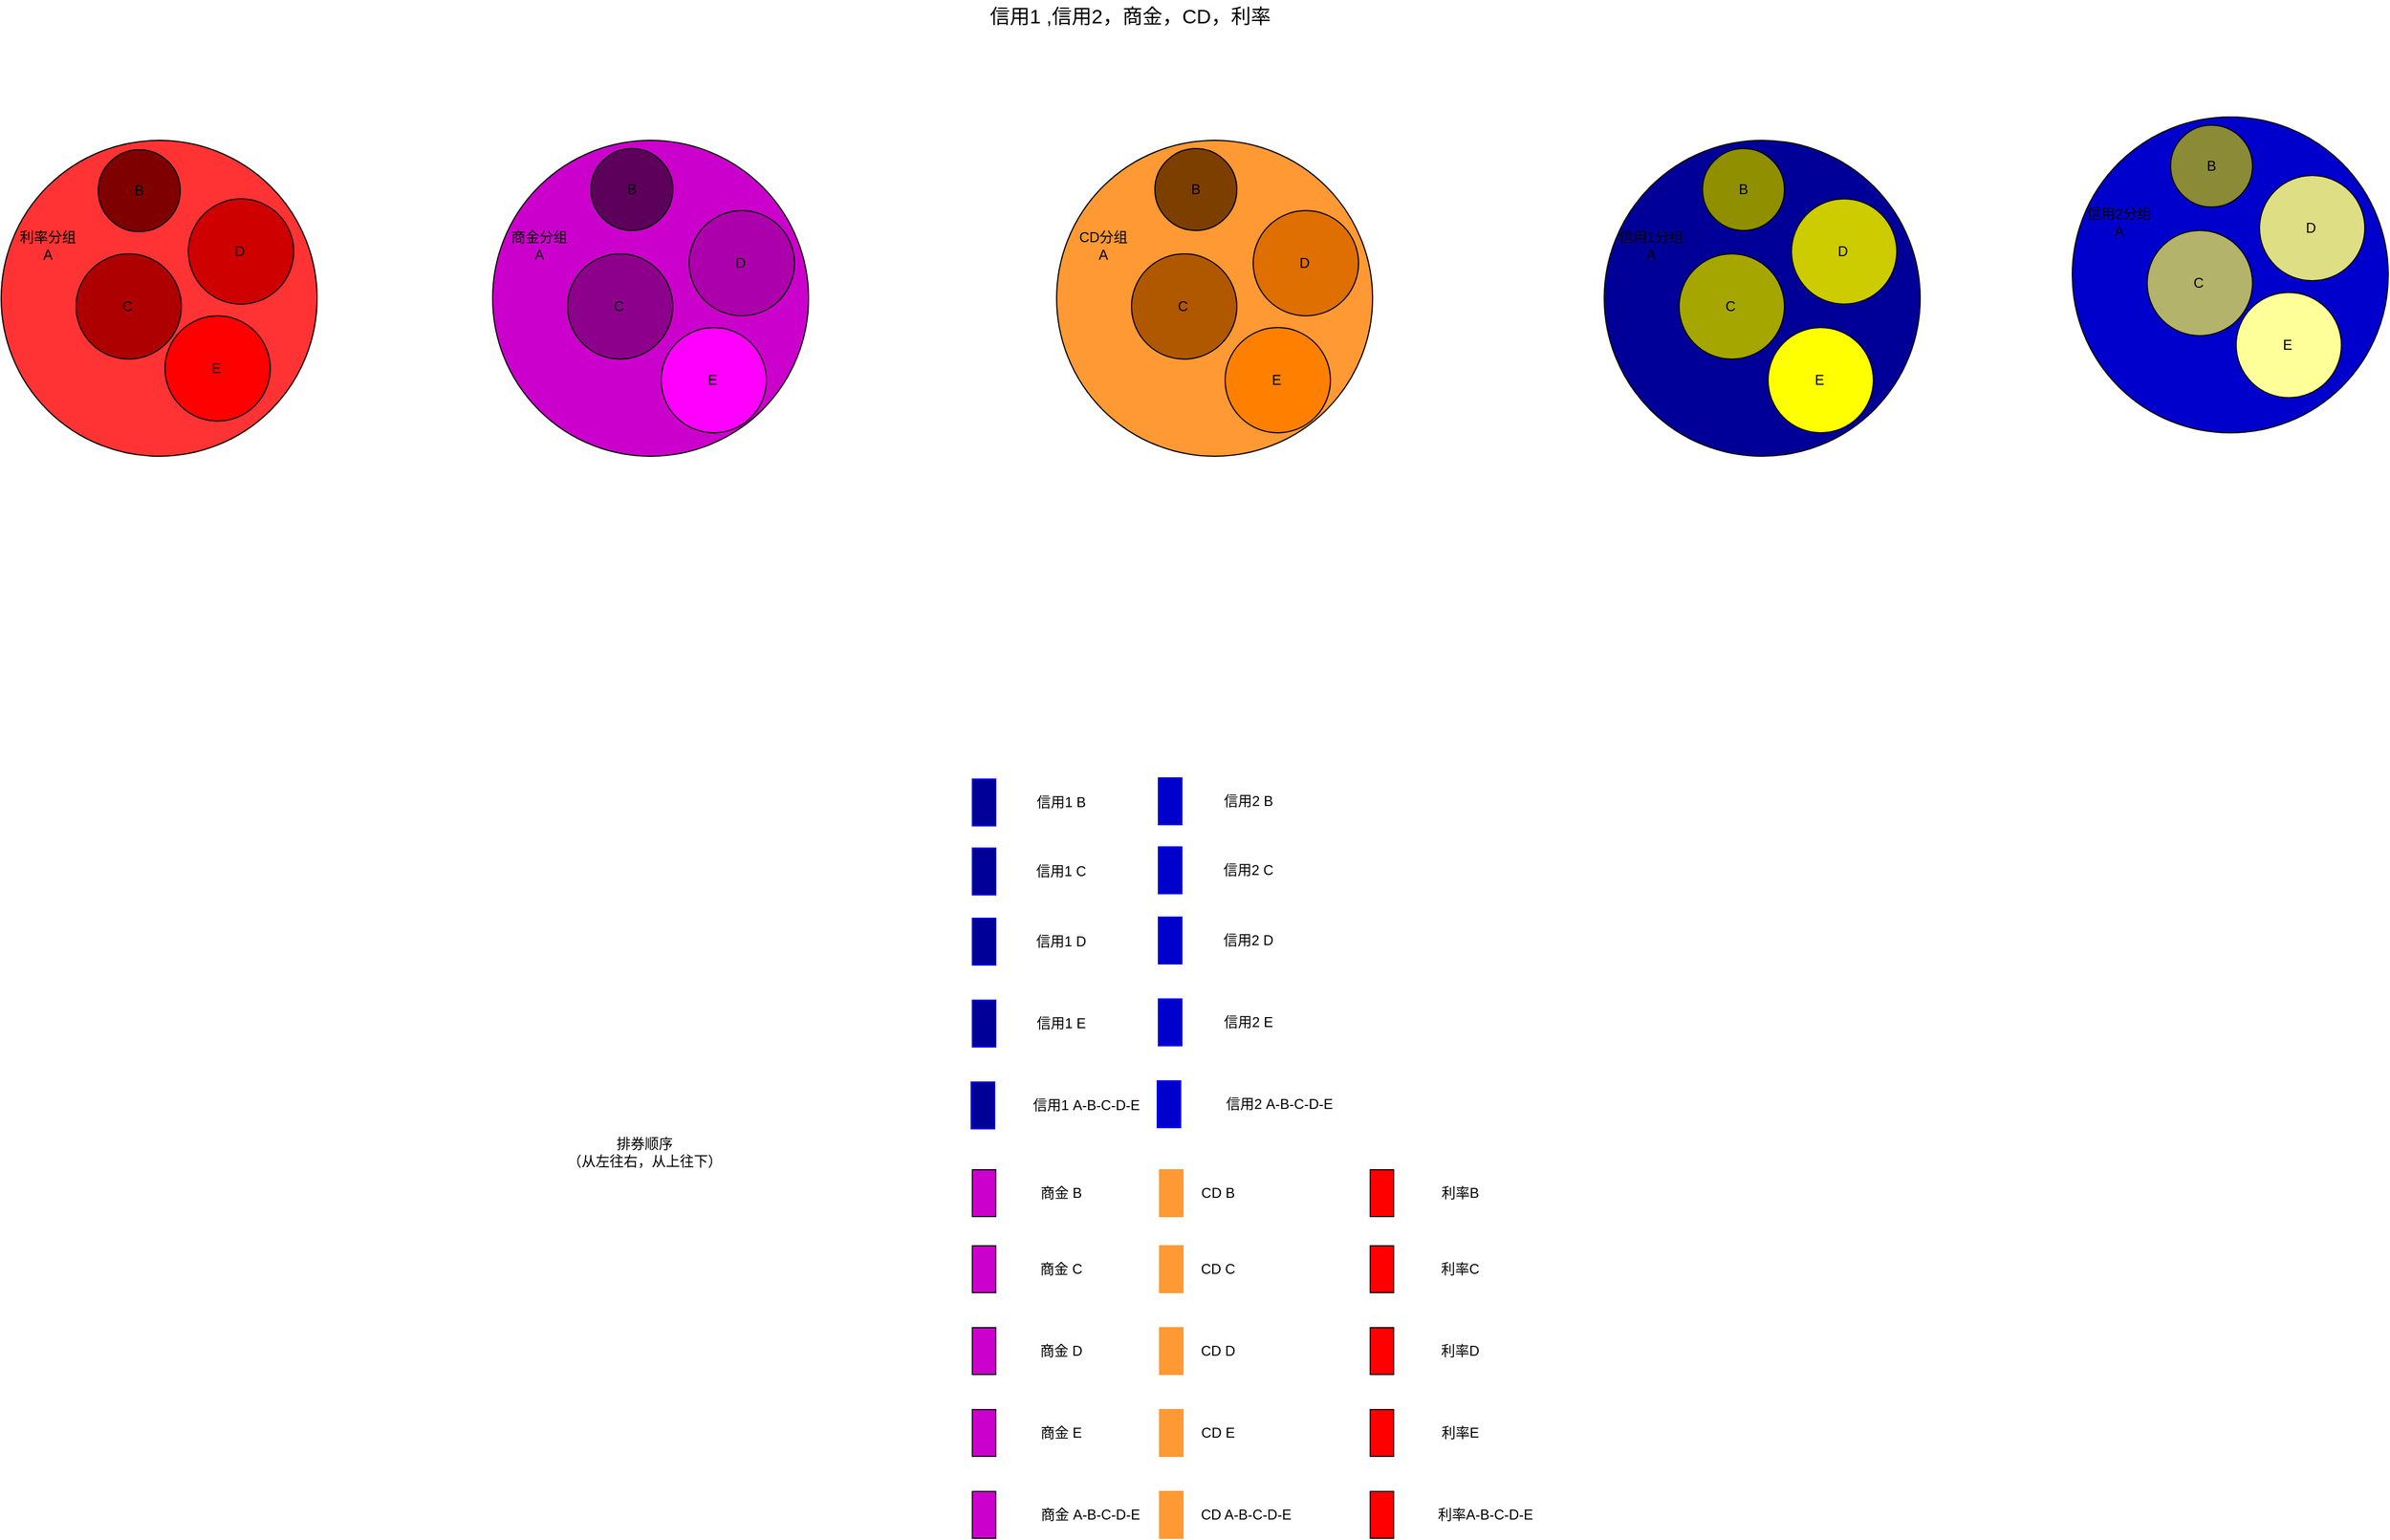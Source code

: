 <mxfile version="24.4.4" type="github">
  <diagram name="Page-1" id="cuxniRh0S-XcieH1EGRX">
    <mxGraphModel dx="2665" dy="2169" grid="1" gridSize="10" guides="1" tooltips="1" connect="1" arrows="1" fold="1" page="1" pageScale="1" pageWidth="827" pageHeight="1169" math="0" shadow="0">
      <root>
        <mxCell id="0" />
        <mxCell id="1" parent="0" />
        <mxCell id="pzeU2sRxU3IxJTgZdXs2-1" value="" style="ellipse;whiteSpace=wrap;html=1;aspect=fixed;fillColor=#FF3333;" parent="1" vertex="1">
          <mxGeometry x="-450" y="40" width="270" height="270" as="geometry" />
        </mxCell>
        <mxCell id="pzeU2sRxU3IxJTgZdXs2-2" value="利率分组&lt;br&gt;A" style="text;html=1;strokeColor=none;fillColor=none;align=center;verticalAlign=middle;whiteSpace=wrap;rounded=0;" parent="1" vertex="1">
          <mxGeometry x="-440" y="115" width="60" height="30" as="geometry" />
        </mxCell>
        <mxCell id="pzeU2sRxU3IxJTgZdXs2-7" value="" style="group;fillColor=none;" parent="1" vertex="1" connectable="0">
          <mxGeometry x="-367" y="48" width="70" height="70" as="geometry" />
        </mxCell>
        <mxCell id="pzeU2sRxU3IxJTgZdXs2-3" value="" style="ellipse;whiteSpace=wrap;html=1;aspect=fixed;fillColor=#7F0000;" parent="pzeU2sRxU3IxJTgZdXs2-7" vertex="1">
          <mxGeometry width="70" height="70" as="geometry" />
        </mxCell>
        <mxCell id="pzeU2sRxU3IxJTgZdXs2-4" value="B" style="text;html=1;strokeColor=none;fillColor=none;align=center;verticalAlign=middle;whiteSpace=wrap;rounded=0;" parent="pzeU2sRxU3IxJTgZdXs2-7" vertex="1">
          <mxGeometry x="5" y="20" width="60" height="30" as="geometry" />
        </mxCell>
        <mxCell id="pzeU2sRxU3IxJTgZdXs2-8" value="" style="group" parent="1" vertex="1" connectable="0">
          <mxGeometry x="-386" y="137" width="90" height="90" as="geometry" />
        </mxCell>
        <mxCell id="pzeU2sRxU3IxJTgZdXs2-5" value="" style="ellipse;whiteSpace=wrap;html=1;aspect=fixed;fillColor=#AF0000;" parent="pzeU2sRxU3IxJTgZdXs2-8" vertex="1">
          <mxGeometry width="90" height="90" as="geometry" />
        </mxCell>
        <mxCell id="pzeU2sRxU3IxJTgZdXs2-6" value="C" style="text;html=1;strokeColor=none;fillColor=none;align=center;verticalAlign=middle;whiteSpace=wrap;rounded=0;" parent="pzeU2sRxU3IxJTgZdXs2-8" vertex="1">
          <mxGeometry x="14" y="30" width="60" height="30" as="geometry" />
        </mxCell>
        <mxCell id="r5-Ut91ZBRecWBddgbR_-1" value="" style="ellipse;whiteSpace=wrap;html=1;aspect=fixed;fillColor=#FF9933;" parent="1" vertex="1">
          <mxGeometry x="452" y="40" width="270" height="270" as="geometry" />
        </mxCell>
        <mxCell id="r5-Ut91ZBRecWBddgbR_-2" value="CD分组&lt;br&gt;A" style="text;html=1;strokeColor=none;fillColor=none;align=center;verticalAlign=middle;whiteSpace=wrap;rounded=0;" parent="1" vertex="1">
          <mxGeometry x="462" y="115" width="60" height="30" as="geometry" />
        </mxCell>
        <mxCell id="r5-Ut91ZBRecWBddgbR_-3" value="" style="group" parent="1" vertex="1" connectable="0">
          <mxGeometry x="536" y="47" width="70" height="70" as="geometry" />
        </mxCell>
        <mxCell id="r5-Ut91ZBRecWBddgbR_-4" value="" style="ellipse;whiteSpace=wrap;html=1;aspect=fixed;fillColor=#7D3F00;" parent="r5-Ut91ZBRecWBddgbR_-3" vertex="1">
          <mxGeometry width="70" height="70" as="geometry" />
        </mxCell>
        <mxCell id="r5-Ut91ZBRecWBddgbR_-5" value="B" style="text;html=1;strokeColor=none;fillColor=none;align=center;verticalAlign=middle;whiteSpace=wrap;rounded=0;" parent="r5-Ut91ZBRecWBddgbR_-3" vertex="1">
          <mxGeometry x="5" y="20" width="60" height="30" as="geometry" />
        </mxCell>
        <mxCell id="r5-Ut91ZBRecWBddgbR_-6" value="" style="group" parent="1" vertex="1" connectable="0">
          <mxGeometry x="516" y="137" width="90" height="90" as="geometry" />
        </mxCell>
        <mxCell id="r5-Ut91ZBRecWBddgbR_-7" value="" style="ellipse;whiteSpace=wrap;html=1;aspect=fixed;fillColor=#B05800;" parent="r5-Ut91ZBRecWBddgbR_-6" vertex="1">
          <mxGeometry width="90" height="90" as="geometry" />
        </mxCell>
        <mxCell id="r5-Ut91ZBRecWBddgbR_-8" value="C" style="text;html=1;strokeColor=none;fillColor=none;align=center;verticalAlign=middle;whiteSpace=wrap;rounded=0;" parent="r5-Ut91ZBRecWBddgbR_-6" vertex="1">
          <mxGeometry x="14" y="30" width="60" height="30" as="geometry" />
        </mxCell>
        <mxCell id="r5-Ut91ZBRecWBddgbR_-9" value="" style="ellipse;whiteSpace=wrap;html=1;aspect=fixed;fillColor=#000099;" parent="1" vertex="1">
          <mxGeometry x="920" y="40" width="270" height="270" as="geometry" />
        </mxCell>
        <mxCell id="r5-Ut91ZBRecWBddgbR_-10" value="信用1分组A" style="text;html=1;strokeColor=none;fillColor=none;align=center;verticalAlign=middle;whiteSpace=wrap;rounded=0;" parent="1" vertex="1">
          <mxGeometry x="930" y="115" width="60" height="30" as="geometry" />
        </mxCell>
        <mxCell id="r5-Ut91ZBRecWBddgbR_-11" value="" style="group" parent="1" vertex="1" connectable="0">
          <mxGeometry x="1004" y="47" width="70" height="70" as="geometry" />
        </mxCell>
        <mxCell id="r5-Ut91ZBRecWBddgbR_-12" value="" style="ellipse;whiteSpace=wrap;html=1;aspect=fixed;fillColor=#8F8F00;" parent="r5-Ut91ZBRecWBddgbR_-11" vertex="1">
          <mxGeometry width="70" height="70" as="geometry" />
        </mxCell>
        <mxCell id="r5-Ut91ZBRecWBddgbR_-13" value="B" style="text;html=1;strokeColor=none;fillColor=none;align=center;verticalAlign=middle;whiteSpace=wrap;rounded=0;" parent="r5-Ut91ZBRecWBddgbR_-11" vertex="1">
          <mxGeometry x="5" y="20" width="60" height="30" as="geometry" />
        </mxCell>
        <mxCell id="r5-Ut91ZBRecWBddgbR_-14" value="" style="group" parent="1" vertex="1" connectable="0">
          <mxGeometry x="984" y="137" width="90" height="90" as="geometry" />
        </mxCell>
        <mxCell id="r5-Ut91ZBRecWBddgbR_-15" value="" style="ellipse;whiteSpace=wrap;html=1;aspect=fixed;fillColor=#A6A600;" parent="r5-Ut91ZBRecWBddgbR_-14" vertex="1">
          <mxGeometry width="90" height="90" as="geometry" />
        </mxCell>
        <mxCell id="r5-Ut91ZBRecWBddgbR_-16" value="C" style="text;html=1;strokeColor=none;fillColor=none;align=center;verticalAlign=middle;whiteSpace=wrap;rounded=0;" parent="r5-Ut91ZBRecWBddgbR_-14" vertex="1">
          <mxGeometry x="14" y="30" width="60" height="30" as="geometry" />
        </mxCell>
        <mxCell id="r5-Ut91ZBRecWBddgbR_-17" value="" style="ellipse;whiteSpace=wrap;html=1;aspect=fixed;fillColor=#0000CC;" parent="1" vertex="1">
          <mxGeometry x="1320" y="20" width="270" height="270" as="geometry" />
        </mxCell>
        <mxCell id="r5-Ut91ZBRecWBddgbR_-18" value="信用2分组A" style="text;html=1;strokeColor=none;fillColor=none;align=center;verticalAlign=middle;whiteSpace=wrap;rounded=0;" parent="1" vertex="1">
          <mxGeometry x="1330" y="95" width="60" height="30" as="geometry" />
        </mxCell>
        <mxCell id="r5-Ut91ZBRecWBddgbR_-19" value="" style="group" parent="1" vertex="1" connectable="0">
          <mxGeometry x="1404" y="27" width="70" height="70" as="geometry" />
        </mxCell>
        <mxCell id="r5-Ut91ZBRecWBddgbR_-20" value="" style="ellipse;whiteSpace=wrap;html=1;aspect=fixed;fillColor=#8A8A37;" parent="r5-Ut91ZBRecWBddgbR_-19" vertex="1">
          <mxGeometry width="70" height="70" as="geometry" />
        </mxCell>
        <mxCell id="r5-Ut91ZBRecWBddgbR_-21" value="B" style="text;html=1;strokeColor=none;fillColor=none;align=center;verticalAlign=middle;whiteSpace=wrap;rounded=0;" parent="r5-Ut91ZBRecWBddgbR_-19" vertex="1">
          <mxGeometry x="5" y="20" width="60" height="30" as="geometry" />
        </mxCell>
        <mxCell id="r5-Ut91ZBRecWBddgbR_-22" value="" style="group" parent="1" vertex="1" connectable="0">
          <mxGeometry x="1384" y="117" width="90" height="90" as="geometry" />
        </mxCell>
        <mxCell id="r5-Ut91ZBRecWBddgbR_-23" value="" style="ellipse;whiteSpace=wrap;html=1;aspect=fixed;fillColor=#B3B36B;" parent="r5-Ut91ZBRecWBddgbR_-22" vertex="1">
          <mxGeometry width="90" height="90" as="geometry" />
        </mxCell>
        <mxCell id="r5-Ut91ZBRecWBddgbR_-24" value="C" style="text;html=1;strokeColor=none;fillColor=none;align=center;verticalAlign=middle;whiteSpace=wrap;rounded=0;" parent="r5-Ut91ZBRecWBddgbR_-22" vertex="1">
          <mxGeometry x="14" y="30" width="60" height="30" as="geometry" />
        </mxCell>
        <mxCell id="r5-Ut91ZBRecWBddgbR_-28" value="" style="rounded=0;whiteSpace=wrap;html=1;rotation=90;strokeColor=#0000FF;fillColor=#000099;" parent="1" vertex="1">
          <mxGeometry x="370" y="596" width="40" height="20" as="geometry" />
        </mxCell>
        <mxCell id="r5-Ut91ZBRecWBddgbR_-29" value="排券顺序&lt;div&gt;（从左往右，从上往下）&lt;/div&gt;" style="text;html=1;strokeColor=none;fillColor=none;align=center;verticalAlign=middle;whiteSpace=wrap;rounded=0;" parent="1" vertex="1">
          <mxGeometry x="-40" y="890" width="280" height="30" as="geometry" />
        </mxCell>
        <mxCell id="r5-Ut91ZBRecWBddgbR_-41" value="信用1 B" style="text;html=1;strokeColor=none;fillColor=none;align=center;verticalAlign=middle;whiteSpace=wrap;rounded=0;" parent="1" vertex="1">
          <mxGeometry x="410" y="591" width="92" height="30" as="geometry" />
        </mxCell>
        <mxCell id="r5-Ut91ZBRecWBddgbR_-43" value="信用1 ,信用2，商金，CD，利率" style="text;html=1;strokeColor=none;fillColor=none;align=center;verticalAlign=middle;whiteSpace=wrap;rounded=0;fontSize=17;" parent="1" vertex="1">
          <mxGeometry x="320" y="-80" width="390" height="30" as="geometry" />
        </mxCell>
        <mxCell id="6URhEcZEZ6gVvSvbqy2s-1" value="" style="group" vertex="1" connectable="0" parent="1">
          <mxGeometry x="-290" y="90" width="90" height="90" as="geometry" />
        </mxCell>
        <mxCell id="6URhEcZEZ6gVvSvbqy2s-2" value="" style="ellipse;whiteSpace=wrap;html=1;aspect=fixed;fillColor=#CF0000;" vertex="1" parent="6URhEcZEZ6gVvSvbqy2s-1">
          <mxGeometry width="90" height="90" as="geometry" />
        </mxCell>
        <mxCell id="6URhEcZEZ6gVvSvbqy2s-3" value="D" style="text;html=1;strokeColor=none;fillColor=none;align=center;verticalAlign=middle;whiteSpace=wrap;rounded=0;" vertex="1" parent="6URhEcZEZ6gVvSvbqy2s-1">
          <mxGeometry x="14" y="30" width="60" height="30" as="geometry" />
        </mxCell>
        <mxCell id="6URhEcZEZ6gVvSvbqy2s-4" value="" style="group" vertex="1" connectable="0" parent="1">
          <mxGeometry x="-310" y="190" width="90" height="90" as="geometry" />
        </mxCell>
        <mxCell id="6URhEcZEZ6gVvSvbqy2s-5" value="" style="ellipse;whiteSpace=wrap;html=1;aspect=fixed;fillColor=#FF0000;" vertex="1" parent="6URhEcZEZ6gVvSvbqy2s-4">
          <mxGeometry width="90" height="90" as="geometry" />
        </mxCell>
        <mxCell id="6URhEcZEZ6gVvSvbqy2s-6" value="E" style="text;html=1;strokeColor=none;fillColor=none;align=center;verticalAlign=middle;whiteSpace=wrap;rounded=0;" vertex="1" parent="6URhEcZEZ6gVvSvbqy2s-4">
          <mxGeometry x="14" y="30" width="60" height="30" as="geometry" />
        </mxCell>
        <mxCell id="6URhEcZEZ6gVvSvbqy2s-7" value="" style="group" vertex="1" connectable="0" parent="1">
          <mxGeometry x="620" y="100" width="90" height="90" as="geometry" />
        </mxCell>
        <mxCell id="6URhEcZEZ6gVvSvbqy2s-8" value="" style="ellipse;whiteSpace=wrap;html=1;aspect=fixed;fillColor=#DE6F00;" vertex="1" parent="6URhEcZEZ6gVvSvbqy2s-7">
          <mxGeometry width="90" height="90" as="geometry" />
        </mxCell>
        <mxCell id="6URhEcZEZ6gVvSvbqy2s-9" value="D" style="text;html=1;strokeColor=none;fillColor=none;align=center;verticalAlign=middle;whiteSpace=wrap;rounded=0;" vertex="1" parent="6URhEcZEZ6gVvSvbqy2s-7">
          <mxGeometry x="14" y="30" width="60" height="30" as="geometry" />
        </mxCell>
        <mxCell id="6URhEcZEZ6gVvSvbqy2s-10" value="" style="group" vertex="1" connectable="0" parent="1">
          <mxGeometry x="596" y="200" width="90" height="90" as="geometry" />
        </mxCell>
        <mxCell id="6URhEcZEZ6gVvSvbqy2s-11" value="" style="ellipse;whiteSpace=wrap;html=1;aspect=fixed;fillColor=#FF8000;" vertex="1" parent="6URhEcZEZ6gVvSvbqy2s-10">
          <mxGeometry width="90" height="90" as="geometry" />
        </mxCell>
        <mxCell id="6URhEcZEZ6gVvSvbqy2s-12" value="E" style="text;html=1;strokeColor=none;fillColor=none;align=center;verticalAlign=middle;whiteSpace=wrap;rounded=0;" vertex="1" parent="6URhEcZEZ6gVvSvbqy2s-10">
          <mxGeometry x="14" y="30" width="60" height="30" as="geometry" />
        </mxCell>
        <mxCell id="6URhEcZEZ6gVvSvbqy2s-14" value="" style="group" vertex="1" connectable="0" parent="1">
          <mxGeometry x="1080" y="90" width="90" height="90" as="geometry" />
        </mxCell>
        <mxCell id="6URhEcZEZ6gVvSvbqy2s-15" value="" style="ellipse;whiteSpace=wrap;html=1;aspect=fixed;fillColor=#CCCC00;" vertex="1" parent="6URhEcZEZ6gVvSvbqy2s-14">
          <mxGeometry width="90" height="90" as="geometry" />
        </mxCell>
        <mxCell id="6URhEcZEZ6gVvSvbqy2s-16" value="D" style="text;html=1;strokeColor=none;fillColor=none;align=center;verticalAlign=middle;whiteSpace=wrap;rounded=0;" vertex="1" parent="6URhEcZEZ6gVvSvbqy2s-14">
          <mxGeometry x="14" y="30" width="60" height="30" as="geometry" />
        </mxCell>
        <mxCell id="6URhEcZEZ6gVvSvbqy2s-17" value="" style="group" vertex="1" connectable="0" parent="1">
          <mxGeometry x="1060" y="200" width="90" height="90" as="geometry" />
        </mxCell>
        <mxCell id="6URhEcZEZ6gVvSvbqy2s-18" value="" style="ellipse;whiteSpace=wrap;html=1;aspect=fixed;fillColor=#FFFF00;" vertex="1" parent="6URhEcZEZ6gVvSvbqy2s-17">
          <mxGeometry width="90" height="90" as="geometry" />
        </mxCell>
        <mxCell id="6URhEcZEZ6gVvSvbqy2s-19" value="E" style="text;html=1;strokeColor=none;fillColor=none;align=center;verticalAlign=middle;whiteSpace=wrap;rounded=0;" vertex="1" parent="6URhEcZEZ6gVvSvbqy2s-17">
          <mxGeometry x="14" y="30" width="60" height="30" as="geometry" />
        </mxCell>
        <mxCell id="6URhEcZEZ6gVvSvbqy2s-20" value="" style="group" vertex="1" connectable="0" parent="1">
          <mxGeometry x="1480" y="70" width="90" height="90" as="geometry" />
        </mxCell>
        <mxCell id="6URhEcZEZ6gVvSvbqy2s-21" value="" style="ellipse;whiteSpace=wrap;html=1;aspect=fixed;fillColor=#DEDE85;" vertex="1" parent="6URhEcZEZ6gVvSvbqy2s-20">
          <mxGeometry width="90" height="90" as="geometry" />
        </mxCell>
        <mxCell id="6URhEcZEZ6gVvSvbqy2s-22" value="D" style="text;html=1;strokeColor=none;fillColor=none;align=center;verticalAlign=middle;whiteSpace=wrap;rounded=0;" vertex="1" parent="6URhEcZEZ6gVvSvbqy2s-20">
          <mxGeometry x="14" y="30" width="60" height="30" as="geometry" />
        </mxCell>
        <mxCell id="6URhEcZEZ6gVvSvbqy2s-24" value="" style="group" vertex="1" connectable="0" parent="1">
          <mxGeometry x="1460" y="170" width="90" height="90" as="geometry" />
        </mxCell>
        <mxCell id="6URhEcZEZ6gVvSvbqy2s-25" value="" style="ellipse;whiteSpace=wrap;html=1;aspect=fixed;fillColor=#FFFF99;" vertex="1" parent="6URhEcZEZ6gVvSvbqy2s-24">
          <mxGeometry width="90" height="90" as="geometry" />
        </mxCell>
        <mxCell id="6URhEcZEZ6gVvSvbqy2s-26" value="E" style="text;html=1;strokeColor=none;fillColor=none;align=center;verticalAlign=middle;whiteSpace=wrap;rounded=0;" vertex="1" parent="6URhEcZEZ6gVvSvbqy2s-24">
          <mxGeometry x="14" y="30" width="60" height="30" as="geometry" />
        </mxCell>
        <mxCell id="6URhEcZEZ6gVvSvbqy2s-41" value="" style="ellipse;whiteSpace=wrap;html=1;aspect=fixed;fillColor=#CC00CC;" vertex="1" parent="1">
          <mxGeometry x="-30" y="40" width="270" height="270" as="geometry" />
        </mxCell>
        <mxCell id="6URhEcZEZ6gVvSvbqy2s-42" value="商金分组&lt;br&gt;A" style="text;html=1;strokeColor=none;fillColor=none;align=center;verticalAlign=middle;whiteSpace=wrap;rounded=0;" vertex="1" parent="1">
          <mxGeometry x="-20" y="115" width="60" height="30" as="geometry" />
        </mxCell>
        <mxCell id="6URhEcZEZ6gVvSvbqy2s-43" value="" style="group" vertex="1" connectable="0" parent="1">
          <mxGeometry x="54" y="47" width="70" height="70" as="geometry" />
        </mxCell>
        <mxCell id="6URhEcZEZ6gVvSvbqy2s-44" value="" style="ellipse;whiteSpace=wrap;html=1;aspect=fixed;fillColor=#5C005C;" vertex="1" parent="6URhEcZEZ6gVvSvbqy2s-43">
          <mxGeometry width="70" height="70" as="geometry" />
        </mxCell>
        <mxCell id="6URhEcZEZ6gVvSvbqy2s-45" value="B" style="text;html=1;strokeColor=none;fillColor=none;align=center;verticalAlign=middle;whiteSpace=wrap;rounded=0;" vertex="1" parent="6URhEcZEZ6gVvSvbqy2s-43">
          <mxGeometry x="5" y="20" width="60" height="30" as="geometry" />
        </mxCell>
        <mxCell id="6URhEcZEZ6gVvSvbqy2s-46" value="" style="group" vertex="1" connectable="0" parent="1">
          <mxGeometry x="34" y="137" width="90" height="90" as="geometry" />
        </mxCell>
        <mxCell id="6URhEcZEZ6gVvSvbqy2s-47" value="" style="ellipse;whiteSpace=wrap;html=1;aspect=fixed;fillColor=#8C008C;" vertex="1" parent="6URhEcZEZ6gVvSvbqy2s-46">
          <mxGeometry width="90" height="90" as="geometry" />
        </mxCell>
        <mxCell id="6URhEcZEZ6gVvSvbqy2s-48" value="C" style="text;html=1;strokeColor=none;fillColor=none;align=center;verticalAlign=middle;whiteSpace=wrap;rounded=0;" vertex="1" parent="6URhEcZEZ6gVvSvbqy2s-46">
          <mxGeometry x="14" y="30" width="60" height="30" as="geometry" />
        </mxCell>
        <mxCell id="6URhEcZEZ6gVvSvbqy2s-49" value="" style="group" vertex="1" connectable="0" parent="1">
          <mxGeometry x="138" y="100" width="90" height="90" as="geometry" />
        </mxCell>
        <mxCell id="6URhEcZEZ6gVvSvbqy2s-50" value="" style="ellipse;whiteSpace=wrap;html=1;aspect=fixed;fillColor=#AD00AD;" vertex="1" parent="6URhEcZEZ6gVvSvbqy2s-49">
          <mxGeometry width="90" height="90" as="geometry" />
        </mxCell>
        <mxCell id="6URhEcZEZ6gVvSvbqy2s-51" value="D" style="text;html=1;strokeColor=none;fillColor=none;align=center;verticalAlign=middle;whiteSpace=wrap;rounded=0;" vertex="1" parent="6URhEcZEZ6gVvSvbqy2s-49">
          <mxGeometry x="14" y="30" width="60" height="30" as="geometry" />
        </mxCell>
        <mxCell id="6URhEcZEZ6gVvSvbqy2s-52" value="" style="group" vertex="1" connectable="0" parent="1">
          <mxGeometry x="114" y="200" width="90" height="90" as="geometry" />
        </mxCell>
        <mxCell id="6URhEcZEZ6gVvSvbqy2s-53" value="" style="ellipse;whiteSpace=wrap;html=1;aspect=fixed;fillColor=#FF00FF;" vertex="1" parent="6URhEcZEZ6gVvSvbqy2s-52">
          <mxGeometry width="90" height="90" as="geometry" />
        </mxCell>
        <mxCell id="6URhEcZEZ6gVvSvbqy2s-54" value="E" style="text;html=1;strokeColor=none;fillColor=none;align=center;verticalAlign=middle;whiteSpace=wrap;rounded=0;" vertex="1" parent="6URhEcZEZ6gVvSvbqy2s-52">
          <mxGeometry x="14" y="30" width="60" height="30" as="geometry" />
        </mxCell>
        <mxCell id="6URhEcZEZ6gVvSvbqy2s-55" value="信用2 B" style="text;html=1;strokeColor=none;fillColor=none;align=center;verticalAlign=middle;whiteSpace=wrap;rounded=0;" vertex="1" parent="1">
          <mxGeometry x="570" y="590" width="92" height="30" as="geometry" />
        </mxCell>
        <mxCell id="6URhEcZEZ6gVvSvbqy2s-56" value="" style="rounded=0;whiteSpace=wrap;html=1;rotation=90;strokeColor=#0000FF;fillColor=#0000CC;" vertex="1" parent="1">
          <mxGeometry x="529" y="595" width="40" height="20" as="geometry" />
        </mxCell>
        <mxCell id="6URhEcZEZ6gVvSvbqy2s-60" value="" style="rounded=0;whiteSpace=wrap;html=1;rotation=90;strokeColor=#0000FF;fillColor=#000099;" vertex="1" parent="1">
          <mxGeometry x="370" y="655" width="40" height="20" as="geometry" />
        </mxCell>
        <mxCell id="6URhEcZEZ6gVvSvbqy2s-61" value="信用1 C" style="text;html=1;strokeColor=none;fillColor=none;align=center;verticalAlign=middle;whiteSpace=wrap;rounded=0;" vertex="1" parent="1">
          <mxGeometry x="410" y="650" width="92" height="30" as="geometry" />
        </mxCell>
        <mxCell id="6URhEcZEZ6gVvSvbqy2s-62" value="信用2 C" style="text;html=1;strokeColor=none;fillColor=none;align=center;verticalAlign=middle;whiteSpace=wrap;rounded=0;" vertex="1" parent="1">
          <mxGeometry x="570" y="649" width="92" height="30" as="geometry" />
        </mxCell>
        <mxCell id="6URhEcZEZ6gVvSvbqy2s-63" value="" style="rounded=0;whiteSpace=wrap;html=1;rotation=90;strokeColor=#0000FF;fillColor=#0000CC;" vertex="1" parent="1">
          <mxGeometry x="529" y="654" width="40" height="20" as="geometry" />
        </mxCell>
        <mxCell id="6URhEcZEZ6gVvSvbqy2s-64" value="" style="rounded=0;whiteSpace=wrap;html=1;rotation=90;strokeColor=#0000FF;fillColor=#000099;" vertex="1" parent="1">
          <mxGeometry x="370" y="715" width="40" height="20" as="geometry" />
        </mxCell>
        <mxCell id="6URhEcZEZ6gVvSvbqy2s-65" value="信用1 D" style="text;html=1;strokeColor=none;fillColor=none;align=center;verticalAlign=middle;whiteSpace=wrap;rounded=0;" vertex="1" parent="1">
          <mxGeometry x="410" y="710" width="92" height="30" as="geometry" />
        </mxCell>
        <mxCell id="6URhEcZEZ6gVvSvbqy2s-66" value="信用2 D" style="text;html=1;strokeColor=none;fillColor=none;align=center;verticalAlign=middle;whiteSpace=wrap;rounded=0;" vertex="1" parent="1">
          <mxGeometry x="570" y="709" width="92" height="30" as="geometry" />
        </mxCell>
        <mxCell id="6URhEcZEZ6gVvSvbqy2s-67" value="" style="rounded=0;whiteSpace=wrap;html=1;rotation=90;strokeColor=#0000FF;fillColor=#0000CC;" vertex="1" parent="1">
          <mxGeometry x="529" y="714" width="40" height="20" as="geometry" />
        </mxCell>
        <mxCell id="6URhEcZEZ6gVvSvbqy2s-68" value="" style="rounded=0;whiteSpace=wrap;html=1;rotation=90;strokeColor=#0000FF;fillColor=#000099;" vertex="1" parent="1">
          <mxGeometry x="370" y="785" width="40" height="20" as="geometry" />
        </mxCell>
        <mxCell id="6URhEcZEZ6gVvSvbqy2s-69" value="信用1 E" style="text;html=1;strokeColor=none;fillColor=none;align=center;verticalAlign=middle;whiteSpace=wrap;rounded=0;" vertex="1" parent="1">
          <mxGeometry x="410" y="780" width="92" height="30" as="geometry" />
        </mxCell>
        <mxCell id="6URhEcZEZ6gVvSvbqy2s-70" value="信用2 E" style="text;html=1;strokeColor=none;fillColor=none;align=center;verticalAlign=middle;whiteSpace=wrap;rounded=0;" vertex="1" parent="1">
          <mxGeometry x="570" y="779" width="92" height="30" as="geometry" />
        </mxCell>
        <mxCell id="6URhEcZEZ6gVvSvbqy2s-71" value="" style="rounded=0;whiteSpace=wrap;html=1;rotation=90;strokeColor=#0000FF;fillColor=#0000CC;" vertex="1" parent="1">
          <mxGeometry x="529" y="784" width="40" height="20" as="geometry" />
        </mxCell>
        <mxCell id="6URhEcZEZ6gVvSvbqy2s-72" value="" style="rounded=0;whiteSpace=wrap;html=1;rotation=90;strokeColor=#0000FF;fillColor=#000099;" vertex="1" parent="1">
          <mxGeometry x="369" y="855" width="40" height="20" as="geometry" />
        </mxCell>
        <mxCell id="6URhEcZEZ6gVvSvbqy2s-73" value="信用1 A-B-C-D-E" style="text;html=1;strokeColor=none;fillColor=none;align=center;verticalAlign=middle;whiteSpace=wrap;rounded=0;" vertex="1" parent="1">
          <mxGeometry x="427" y="850" width="101" height="30" as="geometry" />
        </mxCell>
        <mxCell id="6URhEcZEZ6gVvSvbqy2s-74" value="信用2 A-B-C-D-E" style="text;html=1;strokeColor=none;fillColor=none;align=center;verticalAlign=middle;whiteSpace=wrap;rounded=0;" vertex="1" parent="1">
          <mxGeometry x="592" y="849" width="101" height="30" as="geometry" />
        </mxCell>
        <mxCell id="6URhEcZEZ6gVvSvbqy2s-75" value="" style="rounded=0;whiteSpace=wrap;html=1;rotation=90;strokeColor=#0000FF;fillColor=#0000CC;" vertex="1" parent="1">
          <mxGeometry x="528" y="854" width="40" height="20" as="geometry" />
        </mxCell>
        <mxCell id="6URhEcZEZ6gVvSvbqy2s-76" value="" style="rounded=0;whiteSpace=wrap;html=1;rotation=90;fillColor=#CC00CC;" vertex="1" parent="1">
          <mxGeometry x="370" y="930" width="40" height="20" as="geometry" />
        </mxCell>
        <mxCell id="6URhEcZEZ6gVvSvbqy2s-77" value="" style="rounded=0;whiteSpace=wrap;html=1;rotation=90;strokeColor=#FF9933;fillColor=#FF9933;" vertex="1" parent="1">
          <mxGeometry x="530" y="930" width="40" height="20" as="geometry" />
        </mxCell>
        <mxCell id="6URhEcZEZ6gVvSvbqy2s-79" value="" style="rounded=0;whiteSpace=wrap;html=1;rotation=90;fillColor=#FF0000;" vertex="1" parent="1">
          <mxGeometry x="710" y="930" width="40" height="20" as="geometry" />
        </mxCell>
        <mxCell id="6URhEcZEZ6gVvSvbqy2s-80" value="商金 B" style="text;html=1;strokeColor=none;fillColor=none;align=center;verticalAlign=middle;whiteSpace=wrap;rounded=0;" vertex="1" parent="1">
          <mxGeometry x="410" y="925" width="92" height="30" as="geometry" />
        </mxCell>
        <mxCell id="6URhEcZEZ6gVvSvbqy2s-81" value="CD B" style="text;html=1;strokeColor=none;fillColor=none;align=center;verticalAlign=middle;whiteSpace=wrap;rounded=0;" vertex="1" parent="1">
          <mxGeometry x="560" y="925" width="60" height="30" as="geometry" />
        </mxCell>
        <mxCell id="6URhEcZEZ6gVvSvbqy2s-82" value="利率B" style="text;html=1;strokeColor=none;fillColor=none;align=center;verticalAlign=middle;whiteSpace=wrap;rounded=0;" vertex="1" parent="1">
          <mxGeometry x="767" y="925" width="60" height="30" as="geometry" />
        </mxCell>
        <mxCell id="6URhEcZEZ6gVvSvbqy2s-83" value="" style="rounded=0;whiteSpace=wrap;html=1;rotation=90;fillColor=#CC00CC;" vertex="1" parent="1">
          <mxGeometry x="370" y="995" width="40" height="20" as="geometry" />
        </mxCell>
        <mxCell id="6URhEcZEZ6gVvSvbqy2s-84" value="" style="rounded=0;whiteSpace=wrap;html=1;rotation=90;strokeColor=#FF9933;fillColor=#FF9933;" vertex="1" parent="1">
          <mxGeometry x="530" y="995" width="40" height="20" as="geometry" />
        </mxCell>
        <mxCell id="6URhEcZEZ6gVvSvbqy2s-85" value="" style="rounded=0;whiteSpace=wrap;html=1;rotation=90;fillColor=#FF0000;" vertex="1" parent="1">
          <mxGeometry x="710" y="995" width="40" height="20" as="geometry" />
        </mxCell>
        <mxCell id="6URhEcZEZ6gVvSvbqy2s-86" value="商金 C" style="text;html=1;strokeColor=none;fillColor=none;align=center;verticalAlign=middle;whiteSpace=wrap;rounded=0;" vertex="1" parent="1">
          <mxGeometry x="410" y="990" width="92" height="30" as="geometry" />
        </mxCell>
        <mxCell id="6URhEcZEZ6gVvSvbqy2s-87" value="CD C" style="text;html=1;strokeColor=none;fillColor=none;align=center;verticalAlign=middle;whiteSpace=wrap;rounded=0;" vertex="1" parent="1">
          <mxGeometry x="560" y="990" width="60" height="30" as="geometry" />
        </mxCell>
        <mxCell id="6URhEcZEZ6gVvSvbqy2s-88" value="利率C" style="text;html=1;strokeColor=none;fillColor=none;align=center;verticalAlign=middle;whiteSpace=wrap;rounded=0;" vertex="1" parent="1">
          <mxGeometry x="767" y="990" width="60" height="30" as="geometry" />
        </mxCell>
        <mxCell id="6URhEcZEZ6gVvSvbqy2s-89" value="" style="rounded=0;whiteSpace=wrap;html=1;rotation=90;fillColor=#CC00CC;" vertex="1" parent="1">
          <mxGeometry x="370" y="1065" width="40" height="20" as="geometry" />
        </mxCell>
        <mxCell id="6URhEcZEZ6gVvSvbqy2s-90" value="" style="rounded=0;whiteSpace=wrap;html=1;rotation=90;strokeColor=#FF9933;fillColor=#FF9933;" vertex="1" parent="1">
          <mxGeometry x="530" y="1065" width="40" height="20" as="geometry" />
        </mxCell>
        <mxCell id="6URhEcZEZ6gVvSvbqy2s-91" value="" style="rounded=0;whiteSpace=wrap;html=1;rotation=90;fillColor=#FF0000;" vertex="1" parent="1">
          <mxGeometry x="710" y="1065" width="40" height="20" as="geometry" />
        </mxCell>
        <mxCell id="6URhEcZEZ6gVvSvbqy2s-92" value="商金 D" style="text;html=1;strokeColor=none;fillColor=none;align=center;verticalAlign=middle;whiteSpace=wrap;rounded=0;" vertex="1" parent="1">
          <mxGeometry x="410" y="1060" width="92" height="30" as="geometry" />
        </mxCell>
        <mxCell id="6URhEcZEZ6gVvSvbqy2s-93" value="CD D" style="text;html=1;strokeColor=none;fillColor=none;align=center;verticalAlign=middle;whiteSpace=wrap;rounded=0;" vertex="1" parent="1">
          <mxGeometry x="560" y="1060" width="60" height="30" as="geometry" />
        </mxCell>
        <mxCell id="6URhEcZEZ6gVvSvbqy2s-94" value="利率D" style="text;html=1;strokeColor=none;fillColor=none;align=center;verticalAlign=middle;whiteSpace=wrap;rounded=0;" vertex="1" parent="1">
          <mxGeometry x="767" y="1060" width="60" height="30" as="geometry" />
        </mxCell>
        <mxCell id="6URhEcZEZ6gVvSvbqy2s-95" value="" style="rounded=0;whiteSpace=wrap;html=1;rotation=90;fillColor=#CC00CC;" vertex="1" parent="1">
          <mxGeometry x="370" y="1135" width="40" height="20" as="geometry" />
        </mxCell>
        <mxCell id="6URhEcZEZ6gVvSvbqy2s-96" value="" style="rounded=0;whiteSpace=wrap;html=1;rotation=90;strokeColor=#FF9933;fillColor=#FF9933;" vertex="1" parent="1">
          <mxGeometry x="530" y="1135" width="40" height="20" as="geometry" />
        </mxCell>
        <mxCell id="6URhEcZEZ6gVvSvbqy2s-97" value="" style="rounded=0;whiteSpace=wrap;html=1;rotation=90;fillColor=#FF0000;" vertex="1" parent="1">
          <mxGeometry x="710" y="1135" width="40" height="20" as="geometry" />
        </mxCell>
        <mxCell id="6URhEcZEZ6gVvSvbqy2s-98" value="商金 E" style="text;html=1;strokeColor=none;fillColor=none;align=center;verticalAlign=middle;whiteSpace=wrap;rounded=0;" vertex="1" parent="1">
          <mxGeometry x="410" y="1130" width="92" height="30" as="geometry" />
        </mxCell>
        <mxCell id="6URhEcZEZ6gVvSvbqy2s-99" value="CD E" style="text;html=1;strokeColor=none;fillColor=none;align=center;verticalAlign=middle;whiteSpace=wrap;rounded=0;" vertex="1" parent="1">
          <mxGeometry x="560" y="1130" width="60" height="30" as="geometry" />
        </mxCell>
        <mxCell id="6URhEcZEZ6gVvSvbqy2s-100" value="利率E" style="text;html=1;strokeColor=none;fillColor=none;align=center;verticalAlign=middle;whiteSpace=wrap;rounded=0;" vertex="1" parent="1">
          <mxGeometry x="767" y="1130" width="60" height="30" as="geometry" />
        </mxCell>
        <mxCell id="6URhEcZEZ6gVvSvbqy2s-101" value="" style="rounded=0;whiteSpace=wrap;html=1;rotation=90;fillColor=#CC00CC;" vertex="1" parent="1">
          <mxGeometry x="370" y="1205" width="40" height="20" as="geometry" />
        </mxCell>
        <mxCell id="6URhEcZEZ6gVvSvbqy2s-102" value="" style="rounded=0;whiteSpace=wrap;html=1;rotation=90;strokeColor=#FF9933;fillColor=#FF9933;" vertex="1" parent="1">
          <mxGeometry x="530" y="1205" width="40" height="20" as="geometry" />
        </mxCell>
        <mxCell id="6URhEcZEZ6gVvSvbqy2s-103" value="" style="rounded=0;whiteSpace=wrap;html=1;rotation=90;fillColor=#FF0000;" vertex="1" parent="1">
          <mxGeometry x="710" y="1205" width="40" height="20" as="geometry" />
        </mxCell>
        <mxCell id="6URhEcZEZ6gVvSvbqy2s-104" value="商金 A-B-C-D-E" style="text;html=1;strokeColor=none;fillColor=none;align=center;verticalAlign=middle;whiteSpace=wrap;rounded=0;" vertex="1" parent="1">
          <mxGeometry x="435" y="1200" width="92" height="30" as="geometry" />
        </mxCell>
        <mxCell id="6URhEcZEZ6gVvSvbqy2s-105" value="CD A-B-C-D-E" style="text;html=1;strokeColor=none;fillColor=none;align=center;verticalAlign=middle;whiteSpace=wrap;rounded=0;" vertex="1" parent="1">
          <mxGeometry x="569" y="1200" width="90" height="30" as="geometry" />
        </mxCell>
        <mxCell id="6URhEcZEZ6gVvSvbqy2s-106" value="利率A-B-C-D-E" style="text;html=1;strokeColor=none;fillColor=none;align=center;verticalAlign=middle;whiteSpace=wrap;rounded=0;" vertex="1" parent="1">
          <mxGeometry x="767" y="1200" width="103" height="30" as="geometry" />
        </mxCell>
      </root>
    </mxGraphModel>
  </diagram>
</mxfile>
